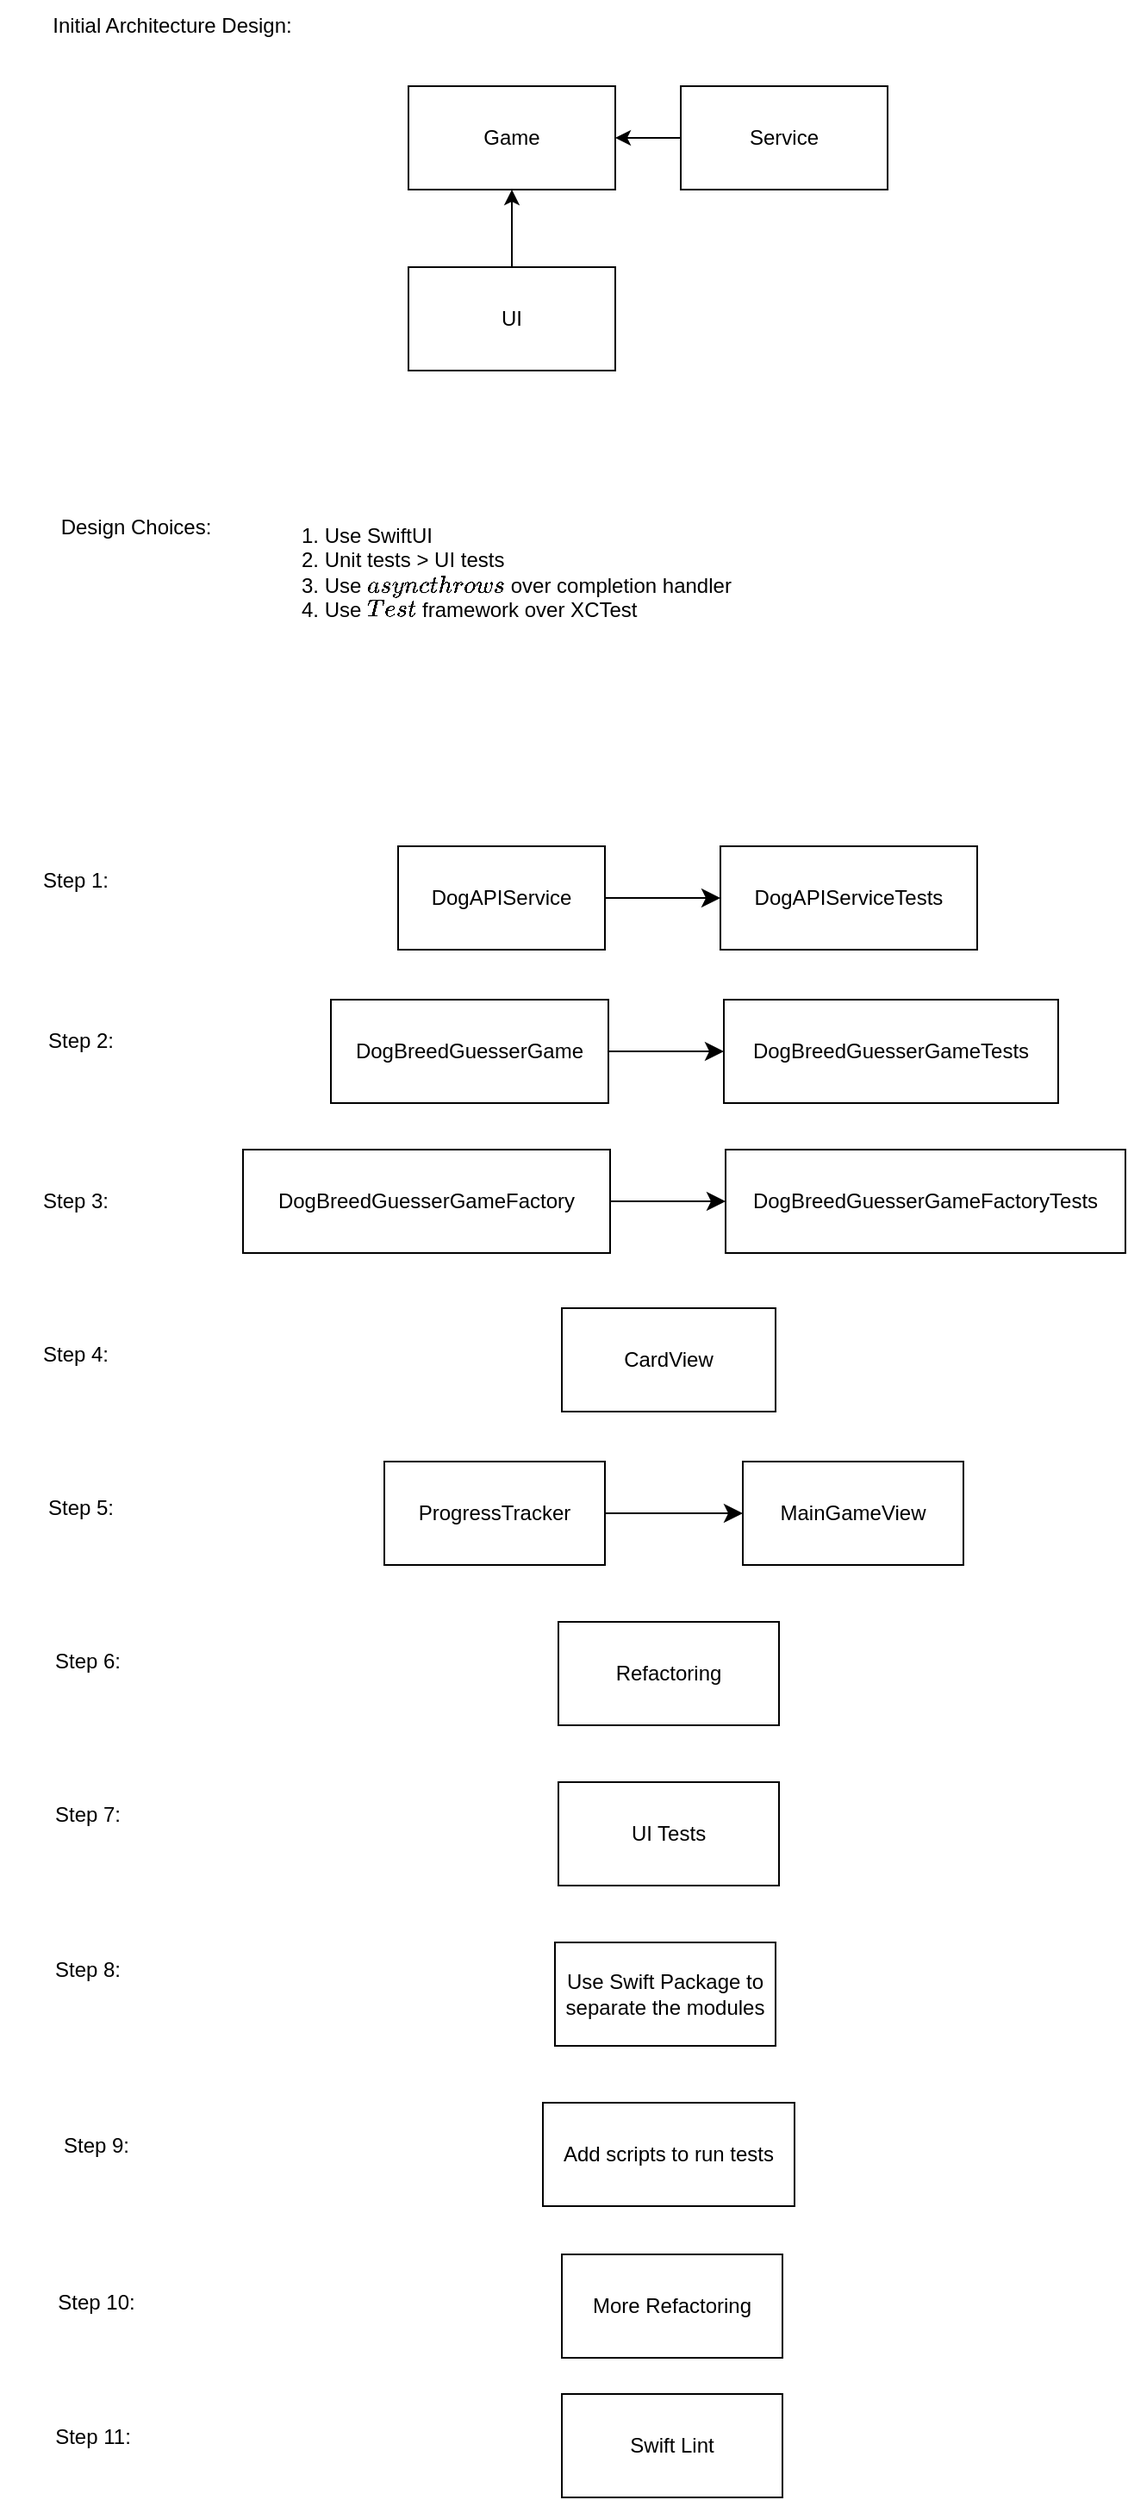 <mxfile version="28.0.7">
  <diagram name="Page-1" id="QZY2bWLaEW5cdGxH5x7w">
    <mxGraphModel dx="1283" dy="1335" grid="0" gridSize="10" guides="1" tooltips="1" connect="1" arrows="1" fold="1" page="0" pageScale="1" pageWidth="1200" pageHeight="1920" math="0" shadow="0">
      <root>
        <mxCell id="0" />
        <mxCell id="1" parent="0" />
        <mxCell id="D3fMTNGqQRh3m1Ag3P_2-3" style="edgeStyle=none;curved=1;rounded=0;orthogonalLoop=1;jettySize=auto;html=1;exitX=1;exitY=0.5;exitDx=0;exitDy=0;entryX=0;entryY=0.5;entryDx=0;entryDy=0;fontSize=12;startSize=8;endSize=8;" parent="1" source="D3fMTNGqQRh3m1Ag3P_2-1" target="D3fMTNGqQRh3m1Ag3P_2-2" edge="1">
          <mxGeometry relative="1" as="geometry" />
        </mxCell>
        <mxCell id="D3fMTNGqQRh3m1Ag3P_2-1" value="DogAPIService" style="rounded=0;whiteSpace=wrap;html=1;" parent="1" vertex="1">
          <mxGeometry x="-30" y="58" width="120" height="60" as="geometry" />
        </mxCell>
        <mxCell id="D3fMTNGqQRh3m1Ag3P_2-2" value="DogAPIServiceTests" style="rounded=0;whiteSpace=wrap;html=1;" parent="1" vertex="1">
          <mxGeometry x="157" y="58" width="149" height="60" as="geometry" />
        </mxCell>
        <mxCell id="D3fMTNGqQRh3m1Ag3P_2-4" style="edgeStyle=none;curved=1;rounded=0;orthogonalLoop=1;jettySize=auto;html=1;exitX=1;exitY=0.5;exitDx=0;exitDy=0;entryX=0;entryY=0.5;entryDx=0;entryDy=0;fontSize=12;startSize=8;endSize=8;" parent="1" source="D3fMTNGqQRh3m1Ag3P_2-5" target="D3fMTNGqQRh3m1Ag3P_2-6" edge="1">
          <mxGeometry relative="1" as="geometry" />
        </mxCell>
        <mxCell id="D3fMTNGqQRh3m1Ag3P_2-5" value="DogBreedGuesserGame" style="rounded=0;whiteSpace=wrap;html=1;" parent="1" vertex="1">
          <mxGeometry x="-69" y="147" width="161" height="60" as="geometry" />
        </mxCell>
        <mxCell id="D3fMTNGqQRh3m1Ag3P_2-6" value="DogBreedGuesserGameTests" style="rounded=0;whiteSpace=wrap;html=1;" parent="1" vertex="1">
          <mxGeometry x="159" y="147" width="194" height="60" as="geometry" />
        </mxCell>
        <mxCell id="D3fMTNGqQRh3m1Ag3P_2-7" style="edgeStyle=none;curved=1;rounded=0;orthogonalLoop=1;jettySize=auto;html=1;exitX=1;exitY=0.5;exitDx=0;exitDy=0;entryX=0;entryY=0.5;entryDx=0;entryDy=0;fontSize=12;startSize=8;endSize=8;" parent="1" source="D3fMTNGqQRh3m1Ag3P_2-8" target="D3fMTNGqQRh3m1Ag3P_2-9" edge="1">
          <mxGeometry relative="1" as="geometry" />
        </mxCell>
        <mxCell id="D3fMTNGqQRh3m1Ag3P_2-8" value="DogBreedGuesserGameFactory" style="rounded=0;whiteSpace=wrap;html=1;" parent="1" vertex="1">
          <mxGeometry x="-120" y="234" width="213" height="60" as="geometry" />
        </mxCell>
        <mxCell id="D3fMTNGqQRh3m1Ag3P_2-9" value="DogBreedGuesserGameFactoryTests" style="rounded=0;whiteSpace=wrap;html=1;" parent="1" vertex="1">
          <mxGeometry x="160" y="234" width="232" height="60" as="geometry" />
        </mxCell>
        <mxCell id="D3fMTNGqQRh3m1Ag3P_2-10" value="CardView" style="rounded=0;whiteSpace=wrap;html=1;" parent="1" vertex="1">
          <mxGeometry x="65" y="326" width="124" height="60" as="geometry" />
        </mxCell>
        <mxCell id="D3fMTNGqQRh3m1Ag3P_2-11" value="MainGameView" style="rounded=0;whiteSpace=wrap;html=1;" parent="1" vertex="1">
          <mxGeometry x="170" y="415" width="128" height="60" as="geometry" />
        </mxCell>
        <mxCell id="D3fMTNGqQRh3m1Ag3P_2-13" style="edgeStyle=none;curved=1;rounded=0;orthogonalLoop=1;jettySize=auto;html=1;exitX=1;exitY=0.5;exitDx=0;exitDy=0;entryX=0;entryY=0.5;entryDx=0;entryDy=0;fontSize=12;startSize=8;endSize=8;" parent="1" source="D3fMTNGqQRh3m1Ag3P_2-12" target="D3fMTNGqQRh3m1Ag3P_2-11" edge="1">
          <mxGeometry relative="1" as="geometry" />
        </mxCell>
        <mxCell id="D3fMTNGqQRh3m1Ag3P_2-12" value="ProgressTracker" style="rounded=0;whiteSpace=wrap;html=1;" parent="1" vertex="1">
          <mxGeometry x="-38" y="415" width="128" height="60" as="geometry" />
        </mxCell>
        <mxCell id="D3fMTNGqQRh3m1Ag3P_2-14" value="Refactoring" style="rounded=0;whiteSpace=wrap;html=1;" parent="1" vertex="1">
          <mxGeometry x="63" y="508" width="128" height="60" as="geometry" />
        </mxCell>
        <mxCell id="D3fMTNGqQRh3m1Ag3P_2-15" value="UI Tests" style="rounded=0;whiteSpace=wrap;html=1;" parent="1" vertex="1">
          <mxGeometry x="63" y="601" width="128" height="60" as="geometry" />
        </mxCell>
        <mxCell id="D3fMTNGqQRh3m1Ag3P_2-16" value="Use Swift Package to separate the modules" style="rounded=0;whiteSpace=wrap;html=1;" parent="1" vertex="1">
          <mxGeometry x="61" y="694" width="128" height="60" as="geometry" />
        </mxCell>
        <mxCell id="D3fMTNGqQRh3m1Ag3P_2-17" value="Step 1:" style="text;html=1;align=center;verticalAlign=middle;whiteSpace=wrap;rounded=0;" parent="1" vertex="1">
          <mxGeometry x="-247" y="63" width="60" height="30" as="geometry" />
        </mxCell>
        <mxCell id="D3fMTNGqQRh3m1Ag3P_2-18" value="Step 2:" style="text;html=1;align=center;verticalAlign=middle;whiteSpace=wrap;rounded=0;" parent="1" vertex="1">
          <mxGeometry x="-244" y="156" width="60" height="30" as="geometry" />
        </mxCell>
        <mxCell id="D3fMTNGqQRh3m1Ag3P_2-19" value="Step 3:" style="text;html=1;align=center;verticalAlign=middle;whiteSpace=wrap;rounded=0;" parent="1" vertex="1">
          <mxGeometry x="-247" y="249" width="60" height="30" as="geometry" />
        </mxCell>
        <mxCell id="D3fMTNGqQRh3m1Ag3P_2-20" value="Step 4:" style="text;html=1;align=center;verticalAlign=middle;whiteSpace=wrap;rounded=0;" parent="1" vertex="1">
          <mxGeometry x="-247" y="338" width="60" height="30" as="geometry" />
        </mxCell>
        <mxCell id="D3fMTNGqQRh3m1Ag3P_2-21" value="Step 5:" style="text;html=1;align=center;verticalAlign=middle;whiteSpace=wrap;rounded=0;" parent="1" vertex="1">
          <mxGeometry x="-244" y="427" width="60" height="30" as="geometry" />
        </mxCell>
        <mxCell id="D3fMTNGqQRh3m1Ag3P_2-22" value="Step 6:" style="text;html=1;align=center;verticalAlign=middle;whiteSpace=wrap;rounded=0;" parent="1" vertex="1">
          <mxGeometry x="-240" y="516" width="60" height="30" as="geometry" />
        </mxCell>
        <mxCell id="D3fMTNGqQRh3m1Ag3P_2-23" value="Step 7:" style="text;html=1;align=center;verticalAlign=middle;whiteSpace=wrap;rounded=0;" parent="1" vertex="1">
          <mxGeometry x="-240" y="605" width="60" height="30" as="geometry" />
        </mxCell>
        <mxCell id="D3fMTNGqQRh3m1Ag3P_2-24" value="Step 8:" style="text;html=1;align=center;verticalAlign=middle;whiteSpace=wrap;rounded=0;" parent="1" vertex="1">
          <mxGeometry x="-240" y="695" width="60" height="30" as="geometry" />
        </mxCell>
        <mxCell id="D3fMTNGqQRh3m1Ag3P_2-25" value="Add scripts to run tests" style="rounded=0;whiteSpace=wrap;html=1;" parent="1" vertex="1">
          <mxGeometry x="54" y="787" width="146" height="60" as="geometry" />
        </mxCell>
        <mxCell id="D3fMTNGqQRh3m1Ag3P_2-26" value="Step 9:" style="text;html=1;align=center;verticalAlign=middle;whiteSpace=wrap;rounded=0;" parent="1" vertex="1">
          <mxGeometry x="-235" y="797" width="60" height="30" as="geometry" />
        </mxCell>
        <mxCell id="D3fMTNGqQRh3m1Ag3P_2-27" value="More Refactoring" style="rounded=0;whiteSpace=wrap;html=1;" parent="1" vertex="1">
          <mxGeometry x="65" y="875" width="128" height="60" as="geometry" />
        </mxCell>
        <mxCell id="D3fMTNGqQRh3m1Ag3P_2-28" value="Step 10:" style="text;html=1;align=center;verticalAlign=middle;whiteSpace=wrap;rounded=0;" parent="1" vertex="1">
          <mxGeometry x="-235" y="888" width="60" height="30" as="geometry" />
        </mxCell>
        <mxCell id="jFlo62wqxC0Y_4u8tbYJ-1" value="Step 11:" style="text;html=1;align=center;verticalAlign=middle;whiteSpace=wrap;rounded=0;" vertex="1" parent="1">
          <mxGeometry x="-237" y="966" width="60" height="30" as="geometry" />
        </mxCell>
        <mxCell id="jFlo62wqxC0Y_4u8tbYJ-2" value="Swift Lint" style="rounded=0;whiteSpace=wrap;html=1;" vertex="1" parent="1">
          <mxGeometry x="65" y="956" width="128" height="60" as="geometry" />
        </mxCell>
        <mxCell id="jFlo62wqxC0Y_4u8tbYJ-3" value="Game" style="rounded=0;whiteSpace=wrap;html=1;" vertex="1" parent="1">
          <mxGeometry x="-24" y="-383" width="120" height="60" as="geometry" />
        </mxCell>
        <mxCell id="jFlo62wqxC0Y_4u8tbYJ-4" value="Service" style="rounded=0;whiteSpace=wrap;html=1;" vertex="1" parent="1">
          <mxGeometry x="134" y="-383" width="120" height="60" as="geometry" />
        </mxCell>
        <mxCell id="jFlo62wqxC0Y_4u8tbYJ-5" value="UI" style="rounded=0;whiteSpace=wrap;html=1;" vertex="1" parent="1">
          <mxGeometry x="-24" y="-278" width="120" height="60" as="geometry" />
        </mxCell>
        <mxCell id="jFlo62wqxC0Y_4u8tbYJ-6" value="" style="endArrow=classic;html=1;rounded=0;entryX=0.5;entryY=1;entryDx=0;entryDy=0;exitX=0.5;exitY=0;exitDx=0;exitDy=0;" edge="1" parent="1" source="jFlo62wqxC0Y_4u8tbYJ-5" target="jFlo62wqxC0Y_4u8tbYJ-3">
          <mxGeometry width="50" height="50" relative="1" as="geometry">
            <mxPoint x="271" y="-183" as="sourcePoint" />
            <mxPoint x="321" y="-233" as="targetPoint" />
          </mxGeometry>
        </mxCell>
        <mxCell id="jFlo62wqxC0Y_4u8tbYJ-7" value="" style="endArrow=classic;html=1;rounded=0;entryX=1;entryY=0.5;entryDx=0;entryDy=0;exitX=0;exitY=0.5;exitDx=0;exitDy=0;" edge="1" parent="1" source="jFlo62wqxC0Y_4u8tbYJ-4" target="jFlo62wqxC0Y_4u8tbYJ-3">
          <mxGeometry width="50" height="50" relative="1" as="geometry">
            <mxPoint x="271" y="-183" as="sourcePoint" />
            <mxPoint x="321" y="-233" as="targetPoint" />
          </mxGeometry>
        </mxCell>
        <mxCell id="jFlo62wqxC0Y_4u8tbYJ-8" value="Initial Architecture Design:" style="text;html=1;align=center;verticalAlign=middle;whiteSpace=wrap;rounded=0;" vertex="1" parent="1">
          <mxGeometry x="-240" y="-433" width="158" height="30" as="geometry" />
        </mxCell>
        <mxCell id="jFlo62wqxC0Y_4u8tbYJ-9" value="Design Choices:" style="text;html=1;align=center;verticalAlign=middle;whiteSpace=wrap;rounded=0;" vertex="1" parent="1">
          <mxGeometry x="-261" y="-142" width="158" height="30" as="geometry" />
        </mxCell>
        <mxCell id="jFlo62wqxC0Y_4u8tbYJ-10" value="1. Use SwiftUI&lt;br&gt;2. Unit tests &amp;gt; UI tests&lt;div&gt;3. Use `async throws` over completion handler&lt;br&gt;4. Use `Test` framework over XCTest&lt;/div&gt;" style="text;html=1;align=left;verticalAlign=middle;whiteSpace=wrap;rounded=0;" vertex="1" parent="1">
          <mxGeometry x="-88" y="-116" width="254" height="30" as="geometry" />
        </mxCell>
      </root>
    </mxGraphModel>
  </diagram>
</mxfile>
